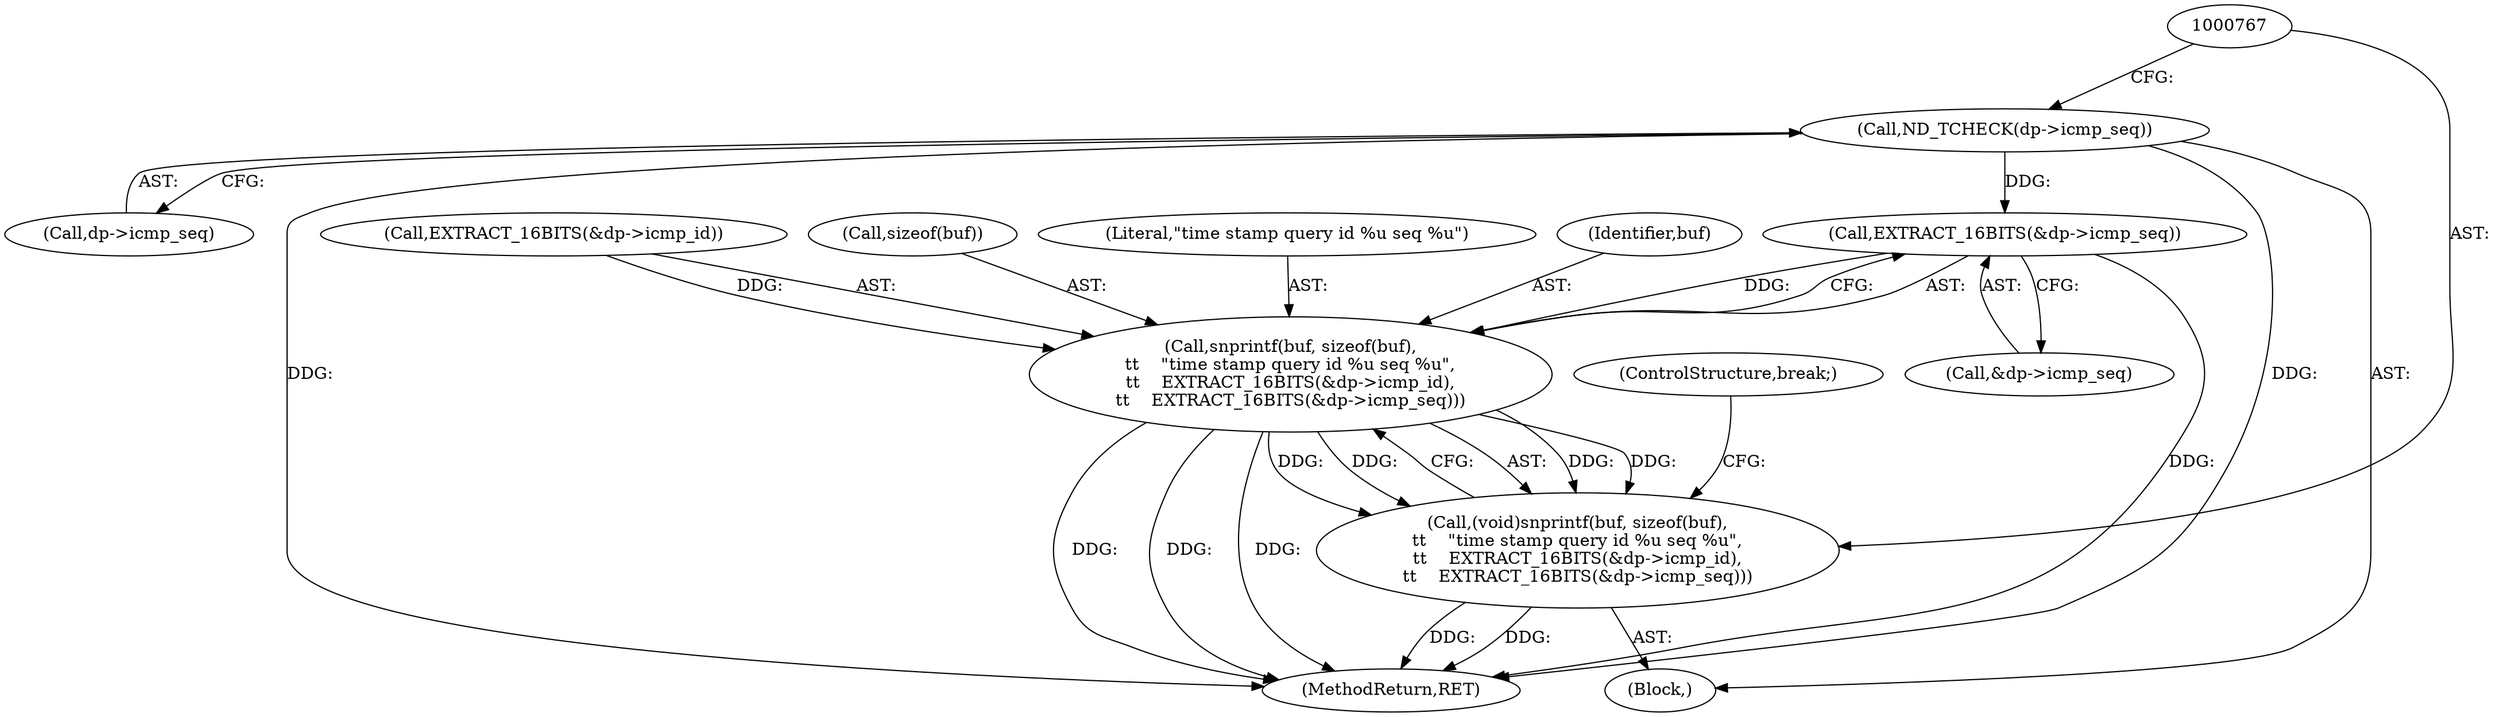 digraph "0_tcpdump_2b62d1dda41590db29368ec7ba5f4faf3464765a@pointer" {
"1000762" [label="(Call,ND_TCHECK(dp->icmp_seq))"];
"1000778" [label="(Call,EXTRACT_16BITS(&dp->icmp_seq))"];
"1000768" [label="(Call,snprintf(buf, sizeof(buf),\n\t\t    \"time stamp query id %u seq %u\",\n\t\t    EXTRACT_16BITS(&dp->icmp_id),\n\t\t    EXTRACT_16BITS(&dp->icmp_seq)))"];
"1000766" [label="(Call,(void)snprintf(buf, sizeof(buf),\n\t\t    \"time stamp query id %u seq %u\",\n\t\t    EXTRACT_16BITS(&dp->icmp_id),\n\t\t    EXTRACT_16BITS(&dp->icmp_seq)))"];
"1000779" [label="(Call,&dp->icmp_seq)"];
"1000778" [label="(Call,EXTRACT_16BITS(&dp->icmp_seq))"];
"1000766" [label="(Call,(void)snprintf(buf, sizeof(buf),\n\t\t    \"time stamp query id %u seq %u\",\n\t\t    EXTRACT_16BITS(&dp->icmp_id),\n\t\t    EXTRACT_16BITS(&dp->icmp_seq)))"];
"1000763" [label="(Call,dp->icmp_seq)"];
"1000773" [label="(Call,EXTRACT_16BITS(&dp->icmp_id))"];
"1001245" [label="(MethodReturn,RET)"];
"1000162" [label="(Block,)"];
"1000783" [label="(ControlStructure,break;)"];
"1000768" [label="(Call,snprintf(buf, sizeof(buf),\n\t\t    \"time stamp query id %u seq %u\",\n\t\t    EXTRACT_16BITS(&dp->icmp_id),\n\t\t    EXTRACT_16BITS(&dp->icmp_seq)))"];
"1000762" [label="(Call,ND_TCHECK(dp->icmp_seq))"];
"1000770" [label="(Call,sizeof(buf))"];
"1000772" [label="(Literal,\"time stamp query id %u seq %u\")"];
"1000769" [label="(Identifier,buf)"];
"1000762" -> "1000162"  [label="AST: "];
"1000762" -> "1000763"  [label="CFG: "];
"1000763" -> "1000762"  [label="AST: "];
"1000767" -> "1000762"  [label="CFG: "];
"1000762" -> "1001245"  [label="DDG: "];
"1000762" -> "1001245"  [label="DDG: "];
"1000762" -> "1000778"  [label="DDG: "];
"1000778" -> "1000768"  [label="AST: "];
"1000778" -> "1000779"  [label="CFG: "];
"1000779" -> "1000778"  [label="AST: "];
"1000768" -> "1000778"  [label="CFG: "];
"1000778" -> "1001245"  [label="DDG: "];
"1000778" -> "1000768"  [label="DDG: "];
"1000768" -> "1000766"  [label="AST: "];
"1000769" -> "1000768"  [label="AST: "];
"1000770" -> "1000768"  [label="AST: "];
"1000772" -> "1000768"  [label="AST: "];
"1000773" -> "1000768"  [label="AST: "];
"1000766" -> "1000768"  [label="CFG: "];
"1000768" -> "1001245"  [label="DDG: "];
"1000768" -> "1001245"  [label="DDG: "];
"1000768" -> "1001245"  [label="DDG: "];
"1000768" -> "1000766"  [label="DDG: "];
"1000768" -> "1000766"  [label="DDG: "];
"1000768" -> "1000766"  [label="DDG: "];
"1000768" -> "1000766"  [label="DDG: "];
"1000773" -> "1000768"  [label="DDG: "];
"1000766" -> "1000162"  [label="AST: "];
"1000767" -> "1000766"  [label="AST: "];
"1000783" -> "1000766"  [label="CFG: "];
"1000766" -> "1001245"  [label="DDG: "];
"1000766" -> "1001245"  [label="DDG: "];
}
